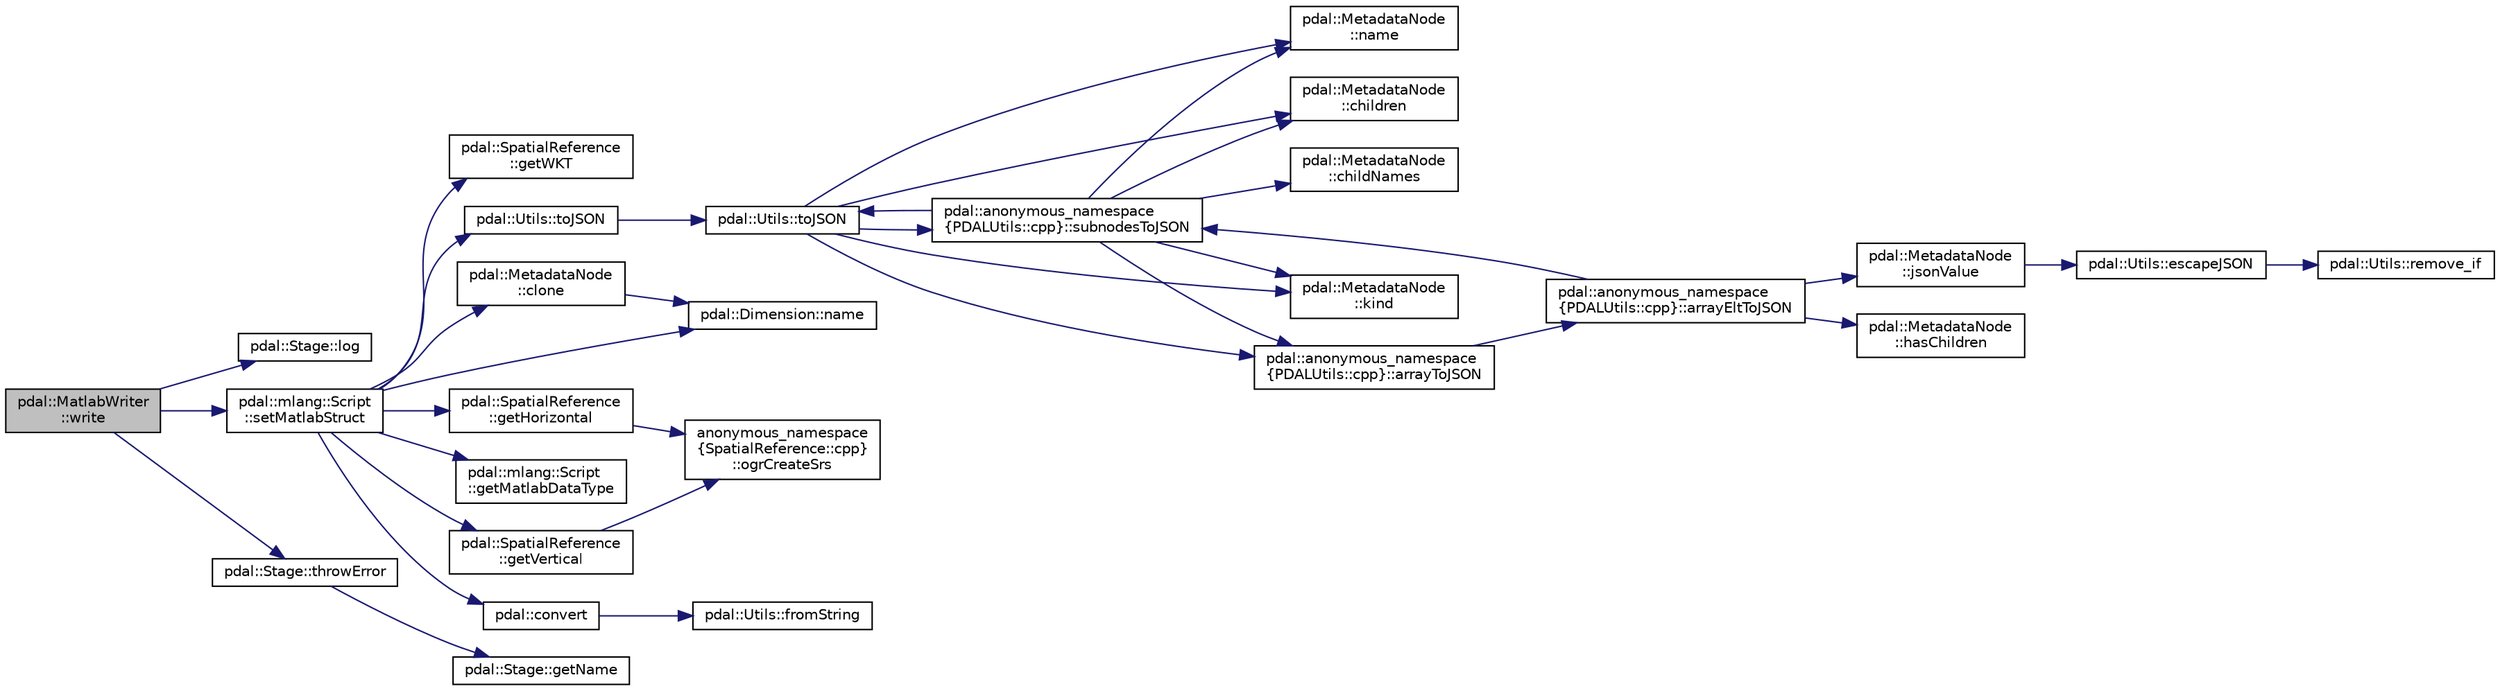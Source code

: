 digraph "pdal::MatlabWriter::write"
{
  edge [fontname="Helvetica",fontsize="10",labelfontname="Helvetica",labelfontsize="10"];
  node [fontname="Helvetica",fontsize="10",shape=record];
  rankdir="LR";
  Node1 [label="pdal::MatlabWriter\l::write",height=0.2,width=0.4,color="black", fillcolor="grey75", style="filled", fontcolor="black"];
  Node1 -> Node2 [color="midnightblue",fontsize="10",style="solid",fontname="Helvetica"];
  Node2 [label="pdal::Stage::log",height=0.2,width=0.4,color="black", fillcolor="white", style="filled",URL="$classpdal_1_1Stage.html#ae8c29817e14d7cda53fdcbb23102d872"];
  Node1 -> Node3 [color="midnightblue",fontsize="10",style="solid",fontname="Helvetica"];
  Node3 [label="pdal::mlang::Script\l::setMatlabStruct",height=0.2,width=0.4,color="black", fillcolor="white", style="filled",URL="$classpdal_1_1mlang_1_1Script.html#afbb1ef33651f4742aad98f4acc51a572"];
  Node3 -> Node4 [color="midnightblue",fontsize="10",style="solid",fontname="Helvetica"];
  Node4 [label="pdal::Dimension::name",height=0.2,width=0.4,color="black", fillcolor="white", style="filled",URL="$namespacepdal_1_1Dimension.html#af3176b0b7e6b4be000317846cf7c2718"];
  Node3 -> Node5 [color="midnightblue",fontsize="10",style="solid",fontname="Helvetica"];
  Node5 [label="pdal::mlang::Script\l::getMatlabDataType",height=0.2,width=0.4,color="black", fillcolor="white", style="filled",URL="$classpdal_1_1mlang_1_1Script.html#ada6c96ed7afdebd6d98504ac493a567a"];
  Node3 -> Node6 [color="midnightblue",fontsize="10",style="solid",fontname="Helvetica"];
  Node6 [label="pdal::convert",height=0.2,width=0.4,color="black", fillcolor="white", style="filled",URL="$namespacepdal.html#ab387fd54978ba0ced5eb868065f2117e"];
  Node6 -> Node7 [color="midnightblue",fontsize="10",style="solid",fontname="Helvetica"];
  Node7 [label="pdal::Utils::fromString",height=0.2,width=0.4,color="black", fillcolor="white", style="filled",URL="$namespacepdal_1_1Utils.html#ab93520363c4224f135097c2829b4420c"];
  Node3 -> Node8 [color="midnightblue",fontsize="10",style="solid",fontname="Helvetica"];
  Node8 [label="pdal::MetadataNode\l::clone",height=0.2,width=0.4,color="black", fillcolor="white", style="filled",URL="$classpdal_1_1MetadataNode.html#af47954f1958aa8a9937eac6da614a073"];
  Node8 -> Node4 [color="midnightblue",fontsize="10",style="solid",fontname="Helvetica"];
  Node3 -> Node9 [color="midnightblue",fontsize="10",style="solid",fontname="Helvetica"];
  Node9 [label="pdal::Utils::toJSON",height=0.2,width=0.4,color="black", fillcolor="white", style="filled",URL="$namespacepdal_1_1Utils.html#ae34d4c6244b0915b7ff635d74c5315cc"];
  Node9 -> Node10 [color="midnightblue",fontsize="10",style="solid",fontname="Helvetica"];
  Node10 [label="pdal::Utils::toJSON",height=0.2,width=0.4,color="black", fillcolor="white", style="filled",URL="$namespacepdal_1_1Utils.html#a90c7b124d5407ee4d7120e4c42b40b02"];
  Node10 -> Node11 [color="midnightblue",fontsize="10",style="solid",fontname="Helvetica"];
  Node11 [label="pdal::MetadataNode\l::name",height=0.2,width=0.4,color="black", fillcolor="white", style="filled",URL="$classpdal_1_1MetadataNode.html#a645aadd856fb1a4ae4a12247fda3e618"];
  Node10 -> Node12 [color="midnightblue",fontsize="10",style="solid",fontname="Helvetica"];
  Node12 [label="pdal::anonymous_namespace\l\{PDALUtils::cpp\}::subnodesToJSON",height=0.2,width=0.4,color="black", fillcolor="white", style="filled",URL="$namespacepdal_1_1anonymous__namespace_02PDALUtils_8cpp_03.html#a9836ab34bb1a9ec78acdf0da8134082d"];
  Node12 -> Node13 [color="midnightblue",fontsize="10",style="solid",fontname="Helvetica"];
  Node13 [label="pdal::MetadataNode\l::childNames",height=0.2,width=0.4,color="black", fillcolor="white", style="filled",URL="$classpdal_1_1MetadataNode.html#ae9794860b91201dce86f162799d902b1"];
  Node12 -> Node14 [color="midnightblue",fontsize="10",style="solid",fontname="Helvetica"];
  Node14 [label="pdal::MetadataNode\l::children",height=0.2,width=0.4,color="black", fillcolor="white", style="filled",URL="$classpdal_1_1MetadataNode.html#ab86b0ccbf27f9eee29cbb5252e9431b7"];
  Node12 -> Node15 [color="midnightblue",fontsize="10",style="solid",fontname="Helvetica"];
  Node15 [label="pdal::MetadataNode\l::kind",height=0.2,width=0.4,color="black", fillcolor="white", style="filled",URL="$classpdal_1_1MetadataNode.html#a66863365a08eb3ee538ebeb4ce788a39"];
  Node12 -> Node11 [color="midnightblue",fontsize="10",style="solid",fontname="Helvetica"];
  Node12 -> Node16 [color="midnightblue",fontsize="10",style="solid",fontname="Helvetica"];
  Node16 [label="pdal::anonymous_namespace\l\{PDALUtils::cpp\}::arrayToJSON",height=0.2,width=0.4,color="black", fillcolor="white", style="filled",URL="$namespacepdal_1_1anonymous__namespace_02PDALUtils_8cpp_03.html#a24e6b833ca779a04307fb80c249cdf19"];
  Node16 -> Node17 [color="midnightblue",fontsize="10",style="solid",fontname="Helvetica"];
  Node17 [label="pdal::anonymous_namespace\l\{PDALUtils::cpp\}::arrayEltToJSON",height=0.2,width=0.4,color="black", fillcolor="white", style="filled",URL="$namespacepdal_1_1anonymous__namespace_02PDALUtils_8cpp_03.html#ac00099447614a63b2acd68d05ee3a5c1"];
  Node17 -> Node18 [color="midnightblue",fontsize="10",style="solid",fontname="Helvetica"];
  Node18 [label="pdal::MetadataNode\l::jsonValue",height=0.2,width=0.4,color="black", fillcolor="white", style="filled",URL="$classpdal_1_1MetadataNode.html#ac936d257e7eaa30e130ad9de526b2087"];
  Node18 -> Node19 [color="midnightblue",fontsize="10",style="solid",fontname="Helvetica"];
  Node19 [label="pdal::Utils::escapeJSON",height=0.2,width=0.4,color="black", fillcolor="white", style="filled",URL="$namespacepdal_1_1Utils.html#aabcd6b5abf9f2cd30b485fc100656663"];
  Node19 -> Node20 [color="midnightblue",fontsize="10",style="solid",fontname="Helvetica"];
  Node20 [label="pdal::Utils::remove_if",height=0.2,width=0.4,color="black", fillcolor="white", style="filled",URL="$namespacepdal_1_1Utils.html#ac6b599972dcd3fe440ef5c476961081a"];
  Node17 -> Node21 [color="midnightblue",fontsize="10",style="solid",fontname="Helvetica"];
  Node21 [label="pdal::MetadataNode\l::hasChildren",height=0.2,width=0.4,color="black", fillcolor="white", style="filled",URL="$classpdal_1_1MetadataNode.html#ada667c2ca1eab9957ae5c7a98fea5d02"];
  Node17 -> Node12 [color="midnightblue",fontsize="10",style="solid",fontname="Helvetica"];
  Node12 -> Node10 [color="midnightblue",fontsize="10",style="solid",fontname="Helvetica"];
  Node10 -> Node15 [color="midnightblue",fontsize="10",style="solid",fontname="Helvetica"];
  Node10 -> Node16 [color="midnightblue",fontsize="10",style="solid",fontname="Helvetica"];
  Node10 -> Node14 [color="midnightblue",fontsize="10",style="solid",fontname="Helvetica"];
  Node3 -> Node22 [color="midnightblue",fontsize="10",style="solid",fontname="Helvetica"];
  Node22 [label="pdal::SpatialReference\l::getWKT",height=0.2,width=0.4,color="black", fillcolor="white", style="filled",URL="$classpdal_1_1SpatialReference.html#ad6242348b0fecc9662bec718d056ef39"];
  Node3 -> Node23 [color="midnightblue",fontsize="10",style="solid",fontname="Helvetica"];
  Node23 [label="pdal::SpatialReference\l::getHorizontal",height=0.2,width=0.4,color="black", fillcolor="white", style="filled",URL="$classpdal_1_1SpatialReference.html#af61fead43c6e7002f4a4ced9d02a3fac"];
  Node23 -> Node24 [color="midnightblue",fontsize="10",style="solid",fontname="Helvetica"];
  Node24 [label="anonymous_namespace\l\{SpatialReference::cpp\}\l::ogrCreateSrs",height=0.2,width=0.4,color="black", fillcolor="white", style="filled",URL="$namespaceanonymous__namespace_02SpatialReference_8cpp_03.html#a7ce6a6a24c679904f24950377a0bb8bb"];
  Node3 -> Node25 [color="midnightblue",fontsize="10",style="solid",fontname="Helvetica"];
  Node25 [label="pdal::SpatialReference\l::getVertical",height=0.2,width=0.4,color="black", fillcolor="white", style="filled",URL="$classpdal_1_1SpatialReference.html#a25aae5c81feaad7f5db81ba928972c6c"];
  Node25 -> Node24 [color="midnightblue",fontsize="10",style="solid",fontname="Helvetica"];
  Node1 -> Node26 [color="midnightblue",fontsize="10",style="solid",fontname="Helvetica"];
  Node26 [label="pdal::Stage::throwError",height=0.2,width=0.4,color="black", fillcolor="white", style="filled",URL="$classpdal_1_1Stage.html#abdbd1176da12dfd882d931a43290797f"];
  Node26 -> Node27 [color="midnightblue",fontsize="10",style="solid",fontname="Helvetica"];
  Node27 [label="pdal::Stage::getName",height=0.2,width=0.4,color="black", fillcolor="white", style="filled",URL="$classpdal_1_1Stage.html#a6c81d6fbbac17ebe4cd63806916cc750"];
}
